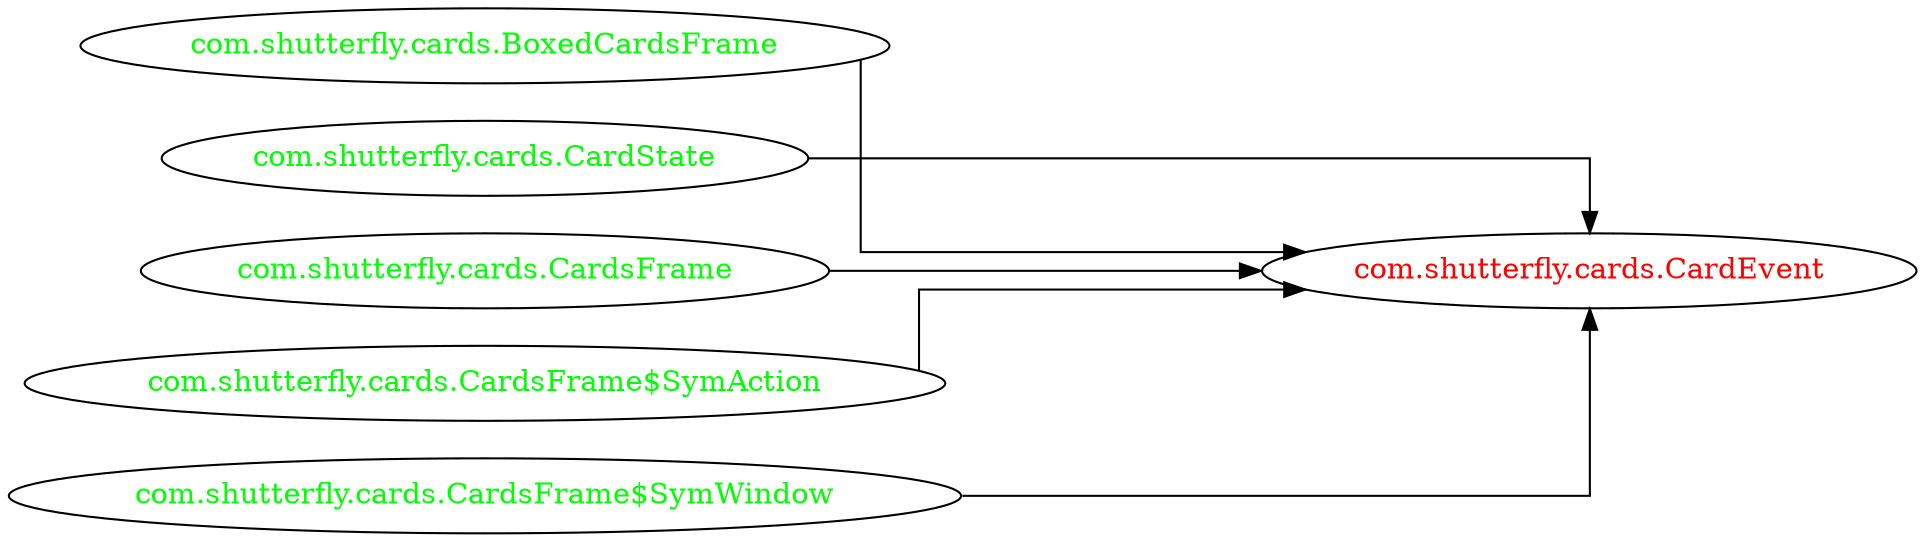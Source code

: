 digraph dependencyGraph {
 concentrate=true;
 ranksep="2.0";
 rankdir="LR"; 
 splines="ortho";
"com.shutterfly.cards.CardEvent" [fontcolor="red"];
"com.shutterfly.cards.BoxedCardsFrame" [ fontcolor="green" ];
"com.shutterfly.cards.BoxedCardsFrame"->"com.shutterfly.cards.CardEvent";
"com.shutterfly.cards.CardState" [ fontcolor="green" ];
"com.shutterfly.cards.CardState"->"com.shutterfly.cards.CardEvent";
"com.shutterfly.cards.CardsFrame" [ fontcolor="green" ];
"com.shutterfly.cards.CardsFrame"->"com.shutterfly.cards.CardEvent";
"com.shutterfly.cards.CardsFrame$SymAction" [ fontcolor="green" ];
"com.shutterfly.cards.CardsFrame$SymAction"->"com.shutterfly.cards.CardEvent";
"com.shutterfly.cards.CardsFrame$SymWindow" [ fontcolor="green" ];
"com.shutterfly.cards.CardsFrame$SymWindow"->"com.shutterfly.cards.CardEvent";
}